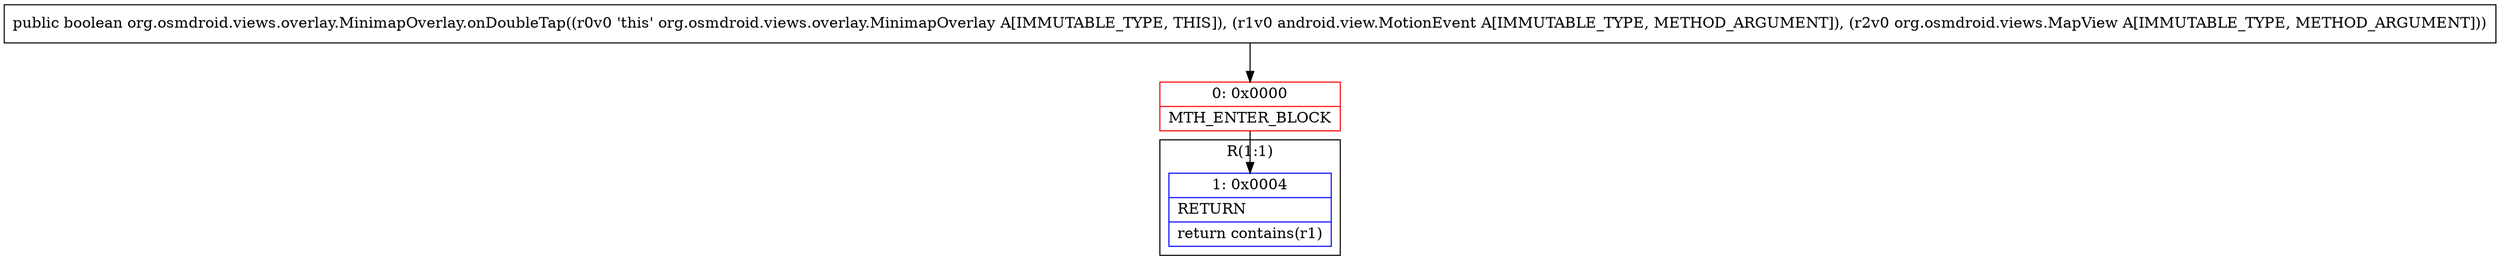digraph "CFG fororg.osmdroid.views.overlay.MinimapOverlay.onDoubleTap(Landroid\/view\/MotionEvent;Lorg\/osmdroid\/views\/MapView;)Z" {
subgraph cluster_Region_1593105748 {
label = "R(1:1)";
node [shape=record,color=blue];
Node_1 [shape=record,label="{1\:\ 0x0004|RETURN\l|return contains(r1)\l}"];
}
Node_0 [shape=record,color=red,label="{0\:\ 0x0000|MTH_ENTER_BLOCK\l}"];
MethodNode[shape=record,label="{public boolean org.osmdroid.views.overlay.MinimapOverlay.onDoubleTap((r0v0 'this' org.osmdroid.views.overlay.MinimapOverlay A[IMMUTABLE_TYPE, THIS]), (r1v0 android.view.MotionEvent A[IMMUTABLE_TYPE, METHOD_ARGUMENT]), (r2v0 org.osmdroid.views.MapView A[IMMUTABLE_TYPE, METHOD_ARGUMENT])) }"];
MethodNode -> Node_0;
Node_0 -> Node_1;
}

